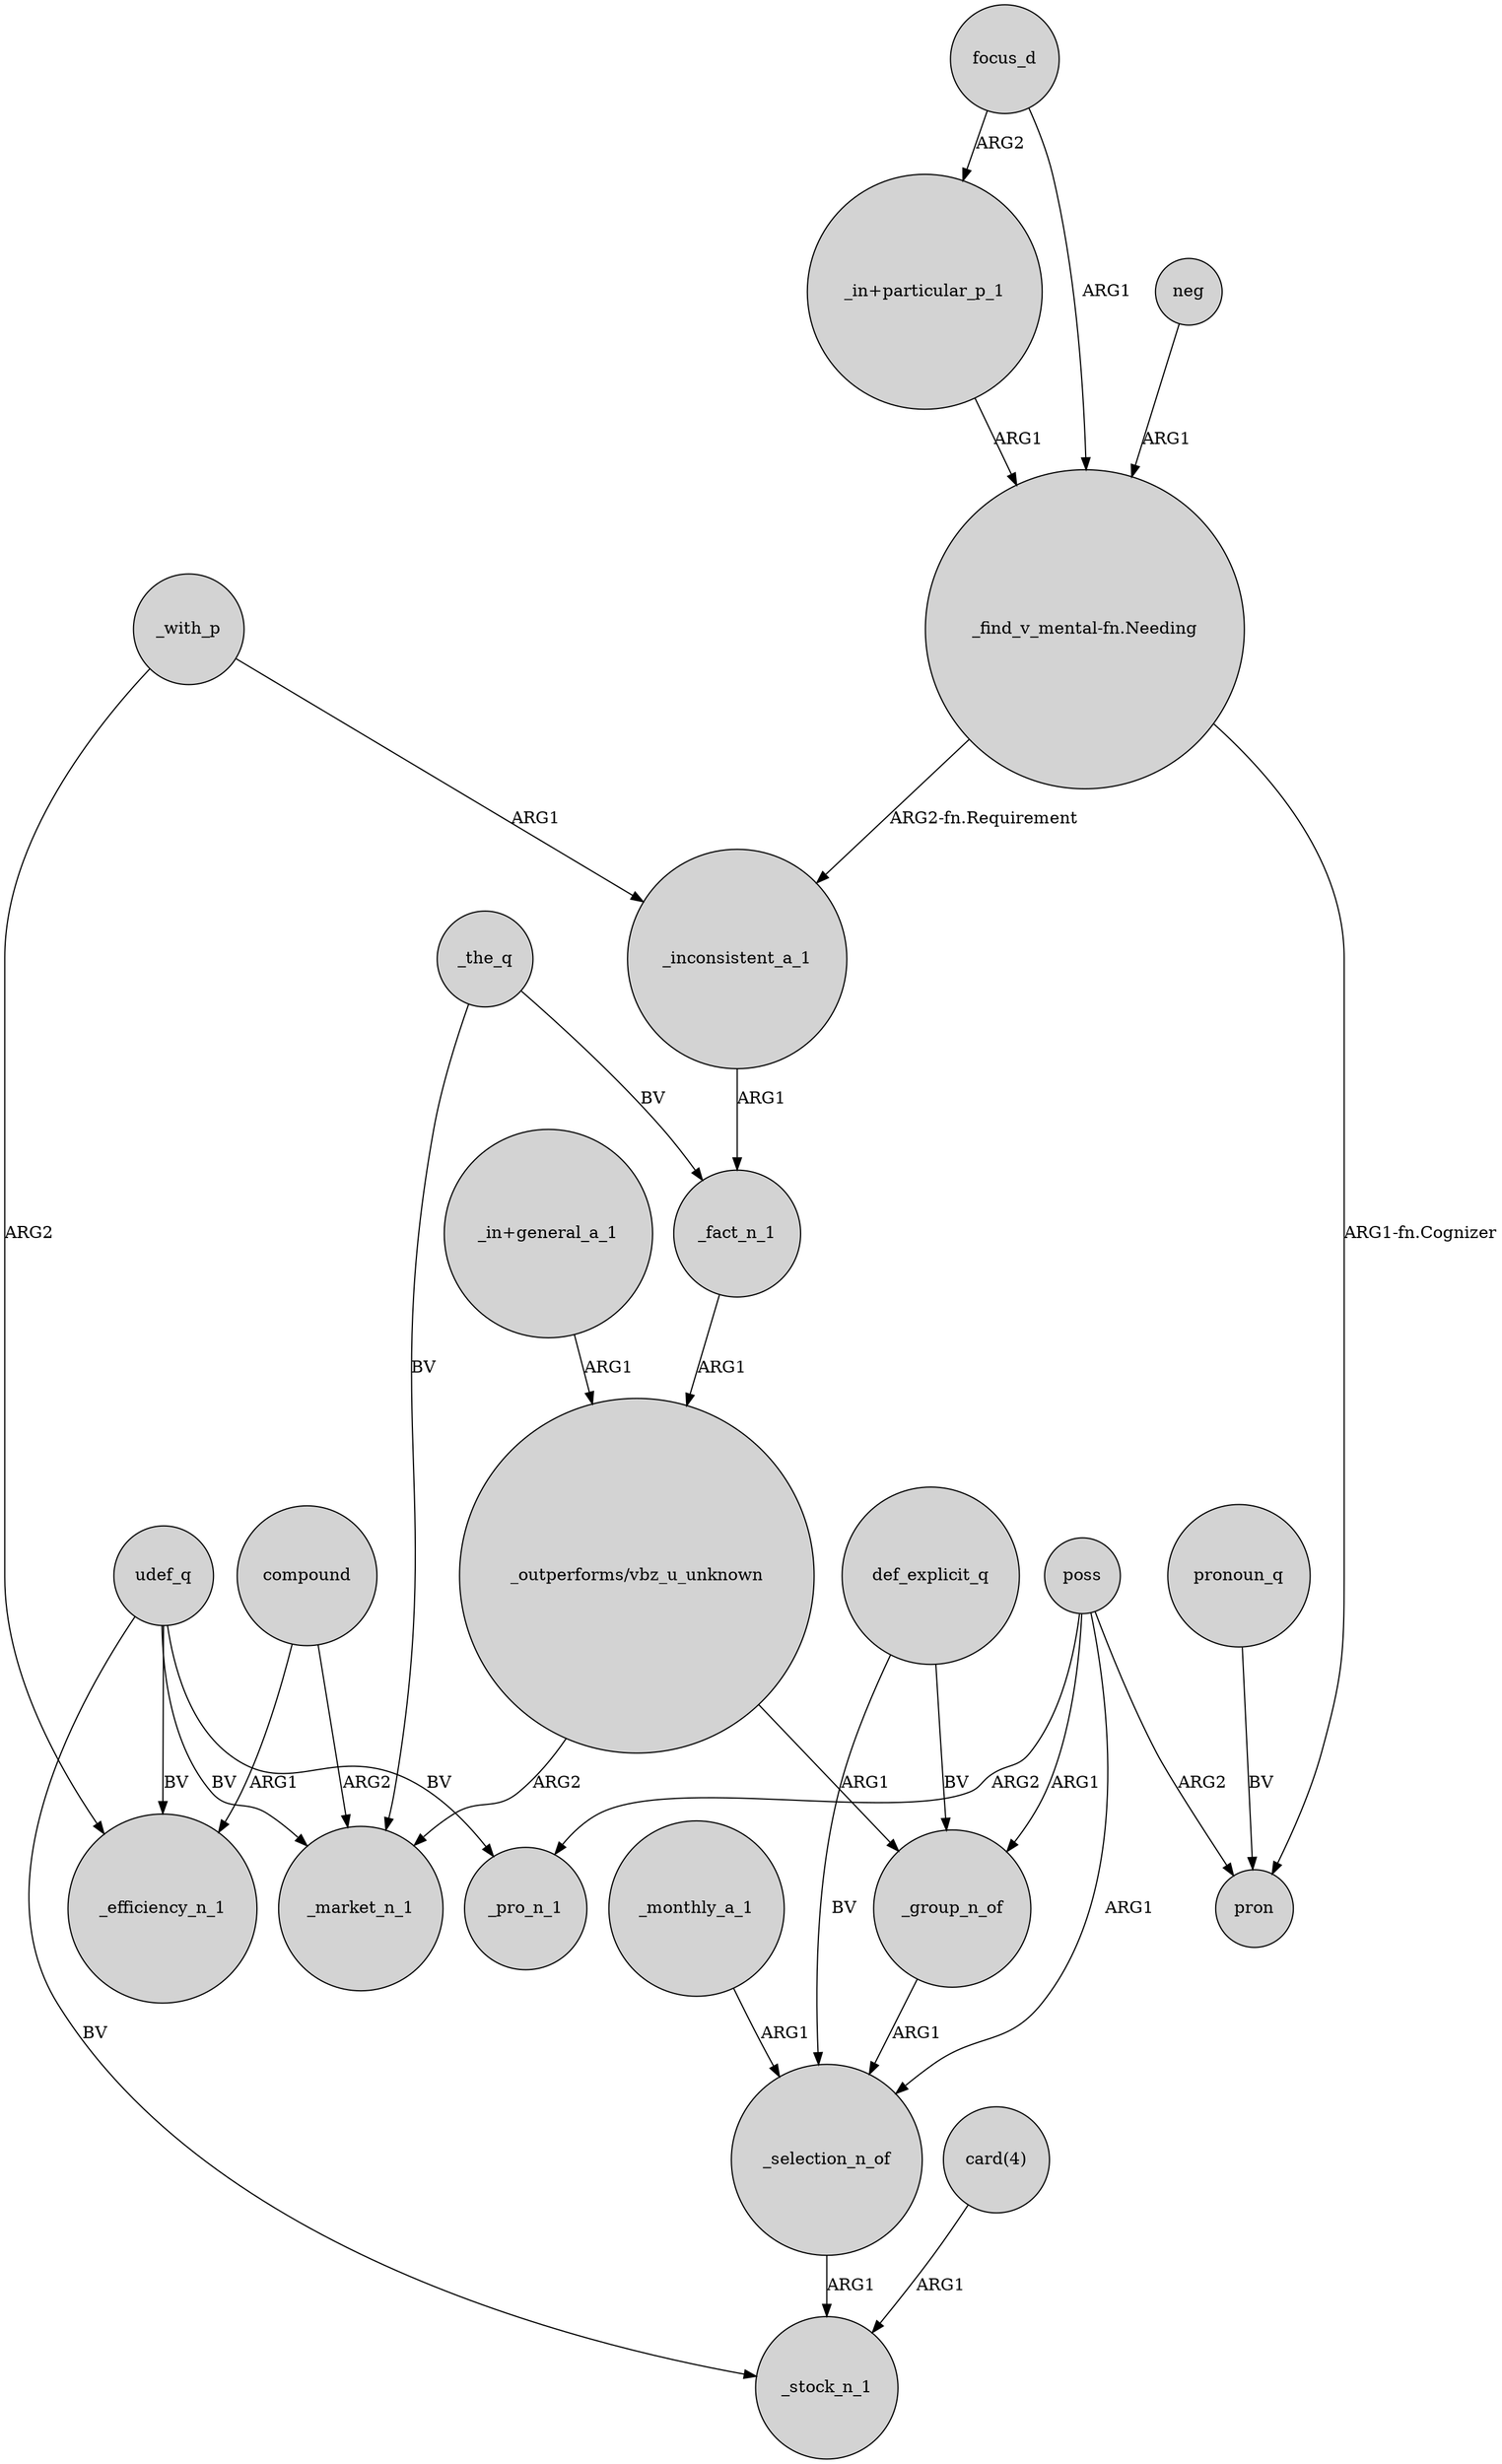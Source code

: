 digraph {
	node [shape=circle style=filled]
	udef_q -> _market_n_1 [label=BV]
	compound -> _market_n_1 [label=ARG2]
	focus_d -> "_in+particular_p_1" [label=ARG2]
	poss -> _selection_n_of [label=ARG1]
	"_outperforms/vbz_u_unknown" -> _group_n_of [label=ARG1]
	_inconsistent_a_1 -> _fact_n_1 [label=ARG1]
	_fact_n_1 -> "_outperforms/vbz_u_unknown" [label=ARG1]
	"_in+particular_p_1" -> "_find_v_mental-fn.Needing" [label=ARG1]
	poss -> _pro_n_1 [label=ARG2]
	_the_q -> _market_n_1 [label=BV]
	_with_p -> _efficiency_n_1 [label=ARG2]
	pronoun_q -> pron [label=BV]
	udef_q -> _stock_n_1 [label=BV]
	poss -> pron [label=ARG2]
	compound -> _efficiency_n_1 [label=ARG1]
	focus_d -> "_find_v_mental-fn.Needing" [label=ARG1]
	_the_q -> _fact_n_1 [label=BV]
	_with_p -> _inconsistent_a_1 [label=ARG1]
	_group_n_of -> _selection_n_of [label=ARG1]
	"_in+general_a_1" -> "_outperforms/vbz_u_unknown" [label=ARG1]
	def_explicit_q -> _group_n_of [label=BV]
	_monthly_a_1 -> _selection_n_of [label=ARG1]
	"card(4)" -> _stock_n_1 [label=ARG1]
	"_find_v_mental-fn.Needing" -> pron [label="ARG1-fn.Cognizer"]
	udef_q -> _efficiency_n_1 [label=BV]
	neg -> "_find_v_mental-fn.Needing" [label=ARG1]
	"_find_v_mental-fn.Needing" -> _inconsistent_a_1 [label="ARG2-fn.Requirement"]
	_selection_n_of -> _stock_n_1 [label=ARG1]
	"_outperforms/vbz_u_unknown" -> _market_n_1 [label=ARG2]
	udef_q -> _pro_n_1 [label=BV]
	poss -> _group_n_of [label=ARG1]
	def_explicit_q -> _selection_n_of [label=BV]
}
